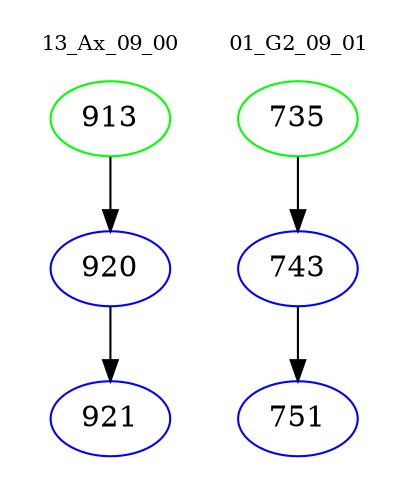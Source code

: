 digraph{
subgraph cluster_0 {
color = white
label = "13_Ax_09_00";
fontsize=10;
T0_913 [label="913", color="green"]
T0_913 -> T0_920 [color="black"]
T0_920 [label="920", color="blue"]
T0_920 -> T0_921 [color="black"]
T0_921 [label="921", color="blue"]
}
subgraph cluster_1 {
color = white
label = "01_G2_09_01";
fontsize=10;
T1_735 [label="735", color="green"]
T1_735 -> T1_743 [color="black"]
T1_743 [label="743", color="blue"]
T1_743 -> T1_751 [color="black"]
T1_751 [label="751", color="blue"]
}
}
